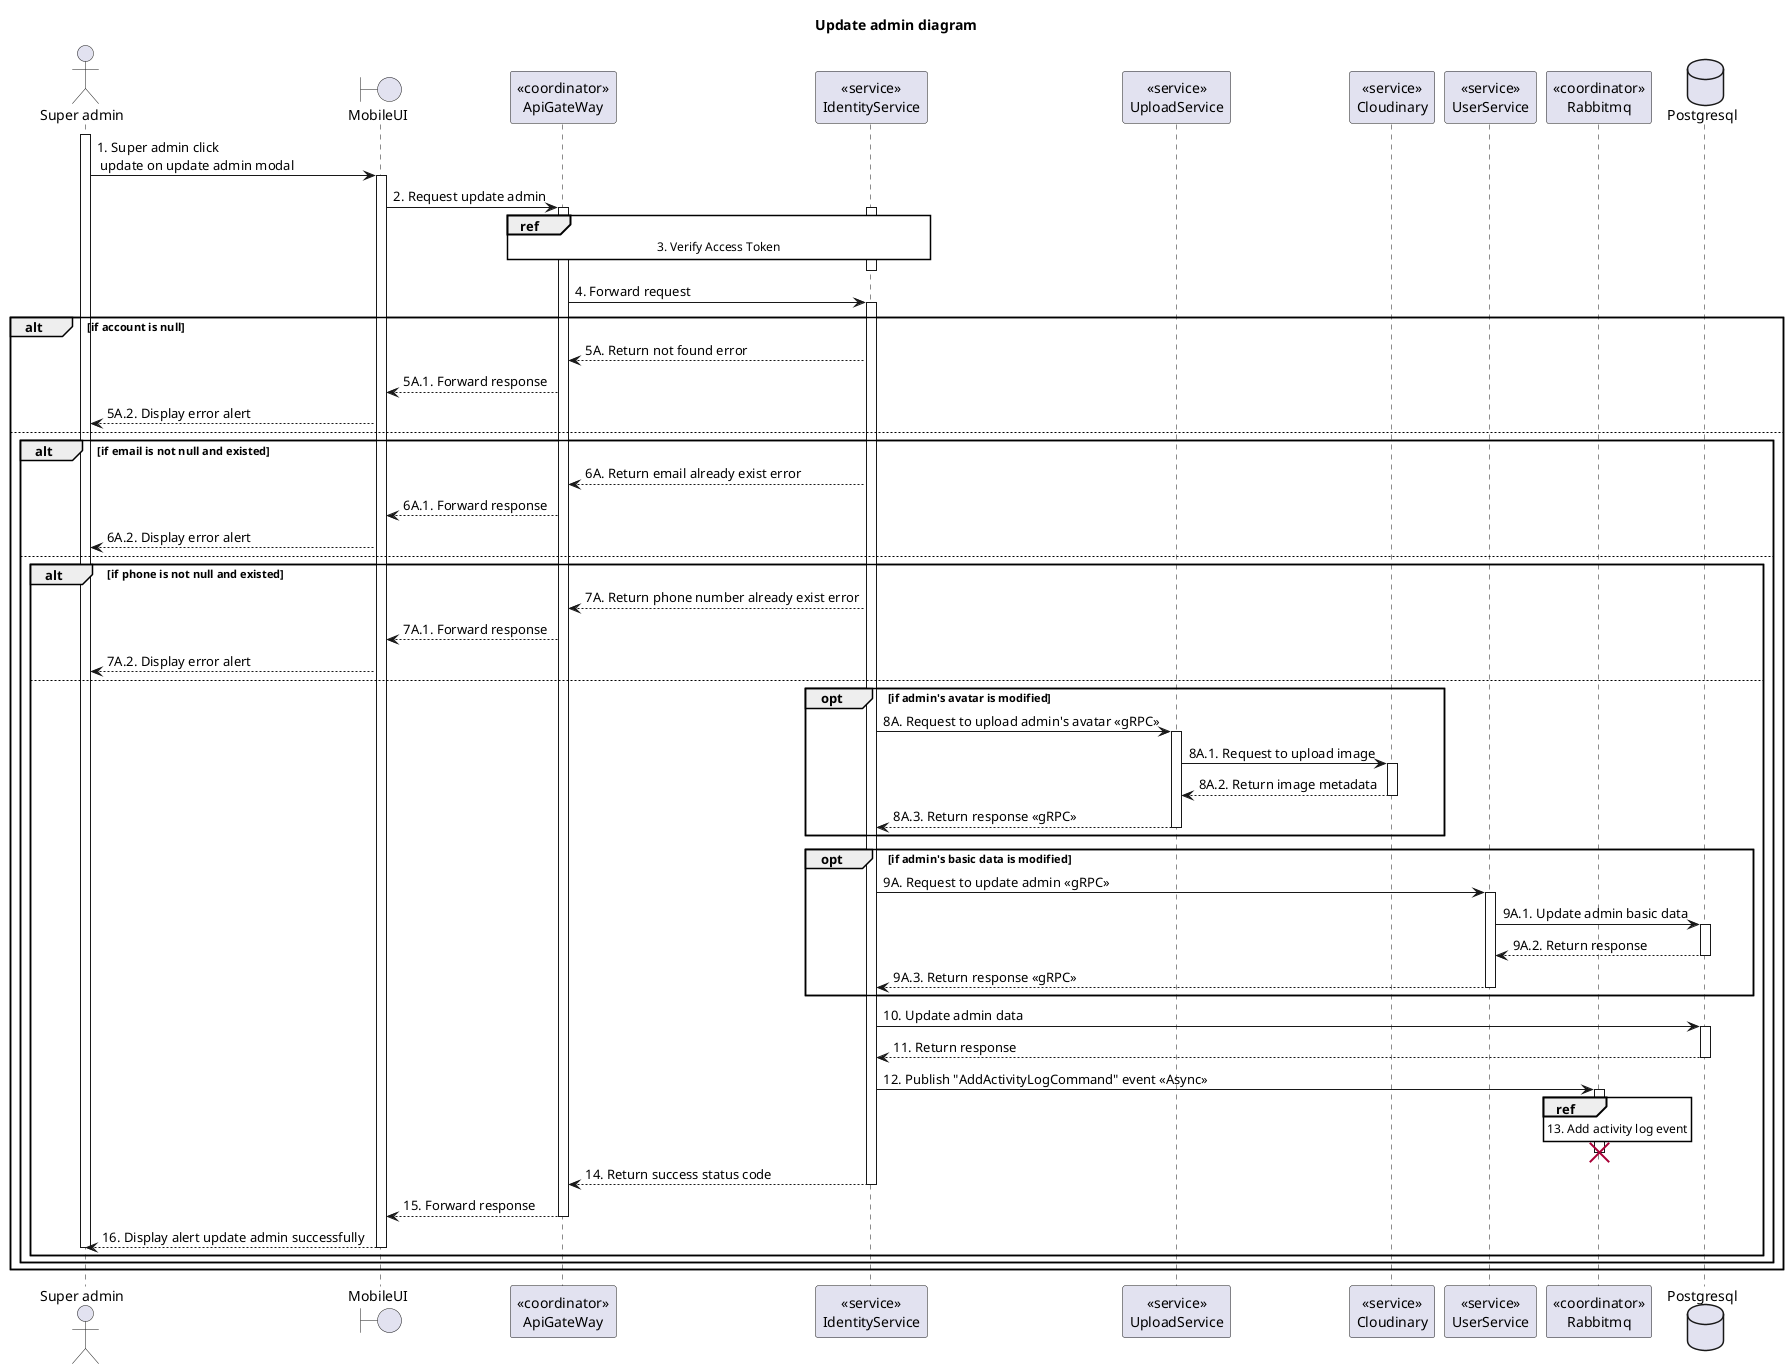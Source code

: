 @startuml Sequence
title "Update admin diagram"

<style>
  sequenceDiagram {
    reference {
      BackGroundColor white
    }
}
</style>

actor "Super admin" as SuperAdmin

activate SuperAdmin

boundary MobileUI
participant "<<coordinator>>\nApiGateWay" as ApiGateway
participant "<<service>>\nIdentityService" as IdentityService
participant "<<service>>\nUploadService" as UploadService
participant "<<service>>\nCloudinary" as Cloudinary
participant "<<service>>\nUserService" as UserService
participant "<<coordinator>>\nRabbitmq" as Rabbitmq
database Postgresql

SuperAdmin -> MobileUI ++: 1. Super admin click\n update on update admin modal
MobileUI -> ApiGateway ++: 2. Request update admin

activate IdentityService
ref over ApiGateway, IdentityService: 3. Verify Access Token
ApiGateway -[hidden]-> IdentityService
deactivate IdentityService

ApiGateway -> IdentityService ++: 4. Forward request

alt if account is null
  ApiGateway <-- IdentityService: 5A. Return not found error
  MobileUI <-- ApiGateway: 5A.1. Forward response
  SuperAdmin <-- MobileUI: 5A.2. Display error alert
else
  alt if email is not null and existed
    ApiGateway <-- IdentityService: 6A. Return email already exist error
    MobileUI <-- ApiGateway: 6A.1. Forward response
    SuperAdmin <-- MobileUI: 6A.2. Display error alert
  else
    alt if phone is not null and existed
      ApiGateway <-- IdentityService: 7A. Return phone number already exist error
      MobileUI <-- ApiGateway: 7A.1. Forward response
      SuperAdmin <-- MobileUI: 7A.2. Display error alert
    else
      opt if admin's avatar is modified
        IdentityService -> UploadService++: 8A. Request to upload admin's avatar <<gRPC>>
        UploadService -> Cloudinary++: 8A.1. Request to upload image
        UploadService <-- Cloudinary--: 8A.2. Return image metadata
        IdentityService <-- UploadService--: 8A.3. Return response <<gRPC>>
      end

      opt if admin's basic data is modified
        IdentityService -> UserService++: 9A. Request to update admin <<gRPC>>
        UserService -> Postgresql++: 9A.1. Update admin basic data
        UserService <-- Postgresql--: 9A.2. Return response
        IdentityService <-- UserService--: 9A.3. Return response <<gRPC>>
      end

      IdentityService -> Postgresql ++: 10. Update admin data
      IdentityService <-- Postgresql --: 11. Return response
      IdentityService -> Rabbitmq: 12. Publish "AddActivityLogCommand" event <<Async>>
      activate Rabbitmq
      ref over Rabbitmq: 13. Add activity log event
      IdentityService -[hidden]-> Rabbitmq
      deactivate Rabbitmq
      destroy Rabbitmq

      ApiGateway <-- IdentityService --: 14. Return success status code
      MobileUI <-- ApiGateway --: 15. Forward response
      SuperAdmin <-- MobileUI --: 16. Display alert update admin successfully
      deactivate SuperAdmin
    end
  end
end

@enduml
